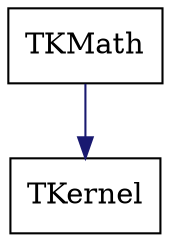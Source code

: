 digraph schema_TKMath
{
	TKMath [ URL = "toolkit_tkmath.html", shape = box ]
	TKernel [ URL = "toolkit_tkernel.html" , shape = box ]
	TKMath -> TKernel [ color = "midnightblue", style = "solid" ]
}
